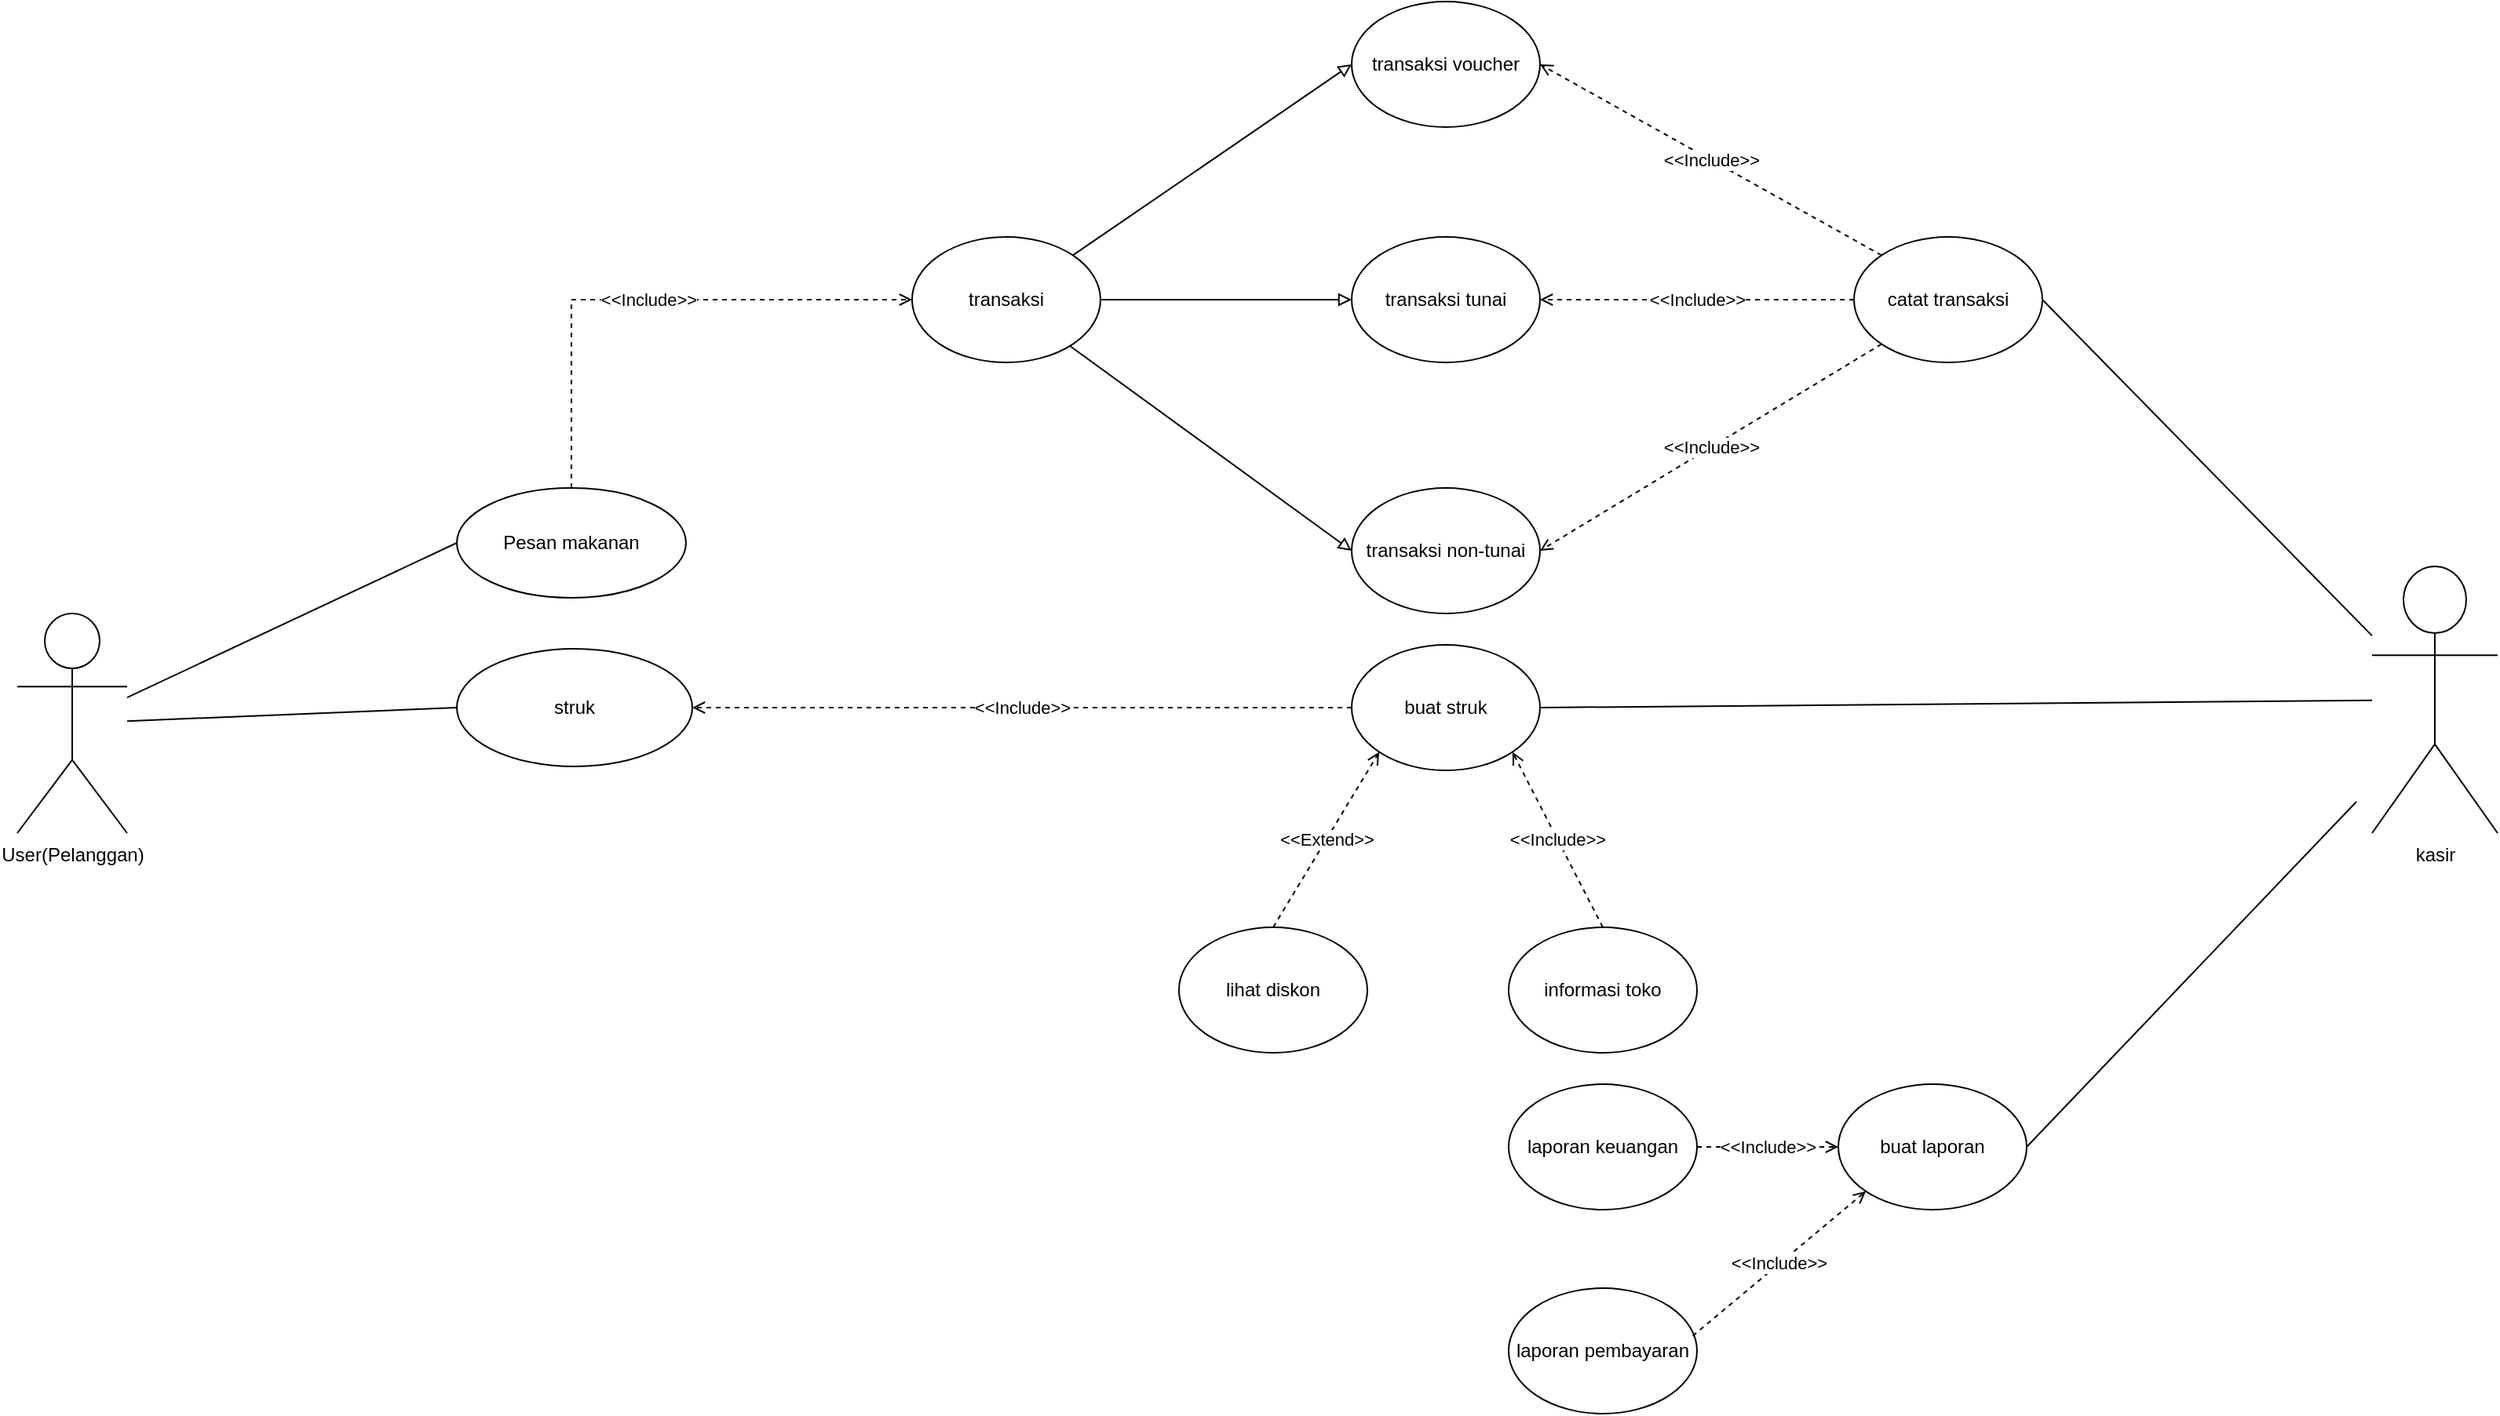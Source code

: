<mxfile version="20.2.7" type="github">
  <diagram id="EgG1DCCINBg9jOTqoU4k" name="Halaman-1">
    <mxGraphModel dx="1736" dy="2031" grid="1" gridSize="10" guides="1" tooltips="1" connect="1" arrows="1" fold="1" page="1" pageScale="1" pageWidth="827" pageHeight="1169" math="0" shadow="0">
      <root>
        <mxCell id="0" />
        <mxCell id="1" parent="0" />
        <mxCell id="0ksnwtKrrYkk5HXPj05j-1" value="User(Pelanggan)" style="shape=umlActor;verticalLabelPosition=bottom;verticalAlign=top;html=1;outlineConnect=0;" vertex="1" parent="1">
          <mxGeometry x="20" y="220" width="70" height="140" as="geometry" />
        </mxCell>
        <mxCell id="0ksnwtKrrYkk5HXPj05j-2" value="" style="endArrow=none;html=1;rounded=0;entryX=1;entryY=0.5;entryDx=0;entryDy=0;endFill=0;" edge="1" parent="1" source="0ksnwtKrrYkk5HXPj05j-1" target="0ksnwtKrrYkk5HXPj05j-4">
          <mxGeometry width="50" height="50" relative="1" as="geometry">
            <mxPoint x="-80" y="330" as="sourcePoint" />
            <mxPoint x="300" y="200" as="targetPoint" />
            <Array as="points" />
          </mxGeometry>
        </mxCell>
        <mxCell id="0ksnwtKrrYkk5HXPj05j-3" value="" style="endArrow=none;html=1;rounded=0;exitX=0;exitY=0.5;exitDx=0;exitDy=0;endFill=0;" edge="1" parent="1" source="0ksnwtKrrYkk5HXPj05j-23" target="0ksnwtKrrYkk5HXPj05j-1">
          <mxGeometry width="50" height="50" relative="1" as="geometry">
            <mxPoint x="320" y="370" as="sourcePoint" />
            <mxPoint x="-30" y="280" as="targetPoint" />
          </mxGeometry>
        </mxCell>
        <mxCell id="0ksnwtKrrYkk5HXPj05j-7" value="&amp;lt;&amp;lt;Include&amp;gt;&amp;gt;" style="edgeStyle=orthogonalEdgeStyle;rounded=0;orthogonalLoop=1;jettySize=auto;html=1;dashed=1;endArrow=open;endFill=0;entryX=0;entryY=0.5;entryDx=0;entryDy=0;exitX=0.5;exitY=1;exitDx=0;exitDy=0;" edge="1" parent="1" source="0ksnwtKrrYkk5HXPj05j-4" target="0ksnwtKrrYkk5HXPj05j-5">
          <mxGeometry relative="1" as="geometry" />
        </mxCell>
        <mxCell id="0ksnwtKrrYkk5HXPj05j-4" value="Pesan makanan" style="ellipse;whiteSpace=wrap;html=1;direction=west;" vertex="1" parent="1">
          <mxGeometry x="300" y="140" width="146" height="70" as="geometry" />
        </mxCell>
        <mxCell id="0ksnwtKrrYkk5HXPj05j-5" value="transaksi" style="ellipse;whiteSpace=wrap;html=1;" vertex="1" parent="1">
          <mxGeometry x="590" y="-20" width="120" height="80" as="geometry" />
        </mxCell>
        <mxCell id="0ksnwtKrrYkk5HXPj05j-9" value="transaksi voucher" style="ellipse;whiteSpace=wrap;html=1;" vertex="1" parent="1">
          <mxGeometry x="870" y="-170" width="120" height="80" as="geometry" />
        </mxCell>
        <mxCell id="0ksnwtKrrYkk5HXPj05j-10" value="" style="endArrow=block;html=1;rounded=0;exitX=1;exitY=0;exitDx=0;exitDy=0;entryX=0;entryY=0.5;entryDx=0;entryDy=0;endFill=0;strokeWidth=1;" edge="1" parent="1" source="0ksnwtKrrYkk5HXPj05j-5" target="0ksnwtKrrYkk5HXPj05j-9">
          <mxGeometry width="50" height="50" relative="1" as="geometry">
            <mxPoint x="460" y="120" as="sourcePoint" />
            <mxPoint x="510" y="70" as="targetPoint" />
          </mxGeometry>
        </mxCell>
        <mxCell id="0ksnwtKrrYkk5HXPj05j-11" value="transaksi tunai" style="ellipse;whiteSpace=wrap;html=1;" vertex="1" parent="1">
          <mxGeometry x="870" y="-20" width="120" height="80" as="geometry" />
        </mxCell>
        <mxCell id="0ksnwtKrrYkk5HXPj05j-12" value="" style="endArrow=block;html=1;rounded=0;exitX=1;exitY=0.5;exitDx=0;exitDy=0;entryX=0;entryY=0.5;entryDx=0;entryDy=0;endFill=0;" edge="1" parent="1" source="0ksnwtKrrYkk5HXPj05j-5" target="0ksnwtKrrYkk5HXPj05j-11">
          <mxGeometry width="50" height="50" relative="1" as="geometry">
            <mxPoint x="460" y="120" as="sourcePoint" />
            <mxPoint x="510" y="70" as="targetPoint" />
          </mxGeometry>
        </mxCell>
        <mxCell id="0ksnwtKrrYkk5HXPj05j-13" value="transaksi non-tunai" style="ellipse;whiteSpace=wrap;html=1;" vertex="1" parent="1">
          <mxGeometry x="870" y="140" width="120" height="80" as="geometry" />
        </mxCell>
        <mxCell id="0ksnwtKrrYkk5HXPj05j-14" value="" style="endArrow=block;html=1;rounded=0;entryX=0;entryY=0.5;entryDx=0;entryDy=0;endFill=0;" edge="1" parent="1" source="0ksnwtKrrYkk5HXPj05j-5" target="0ksnwtKrrYkk5HXPj05j-13">
          <mxGeometry width="50" height="50" relative="1" as="geometry">
            <mxPoint x="460" y="220" as="sourcePoint" />
            <mxPoint x="510" y="170" as="targetPoint" />
          </mxGeometry>
        </mxCell>
        <mxCell id="0ksnwtKrrYkk5HXPj05j-15" value="catat transaksi" style="ellipse;whiteSpace=wrap;html=1;" vertex="1" parent="1">
          <mxGeometry x="1190" y="-20" width="120" height="80" as="geometry" />
        </mxCell>
        <mxCell id="0ksnwtKrrYkk5HXPj05j-16" value="&amp;lt;&amp;lt;Include&amp;gt;&amp;gt;" style="endArrow=open;html=1;rounded=0;endFill=0;entryX=1;entryY=0.5;entryDx=0;entryDy=0;exitX=0;exitY=0;exitDx=0;exitDy=0;dashed=1;" edge="1" parent="1" source="0ksnwtKrrYkk5HXPj05j-15" target="0ksnwtKrrYkk5HXPj05j-9">
          <mxGeometry width="50" height="50" relative="1" as="geometry">
            <mxPoint x="1040" y="-50" as="sourcePoint" />
            <mxPoint x="680" y="220" as="targetPoint" />
          </mxGeometry>
        </mxCell>
        <mxCell id="0ksnwtKrrYkk5HXPj05j-17" value="&amp;lt;&amp;lt;Include&amp;gt;&amp;gt;" style="endArrow=open;html=1;rounded=0;entryX=1;entryY=0.5;entryDx=0;entryDy=0;endFill=0;dashed=1;" edge="1" parent="1" source="0ksnwtKrrYkk5HXPj05j-15" target="0ksnwtKrrYkk5HXPj05j-11">
          <mxGeometry width="50" height="50" relative="1" as="geometry">
            <mxPoint x="1050" y="20" as="sourcePoint" />
            <mxPoint x="680" y="220" as="targetPoint" />
            <Array as="points" />
          </mxGeometry>
        </mxCell>
        <mxCell id="0ksnwtKrrYkk5HXPj05j-18" value="&amp;lt;&amp;lt;Include&amp;gt;&amp;gt;" style="endArrow=open;html=1;rounded=0;entryX=1;entryY=0.5;entryDx=0;entryDy=0;endFill=0;exitX=0;exitY=1;exitDx=0;exitDy=0;dashed=1;" edge="1" parent="1" source="0ksnwtKrrYkk5HXPj05j-15" target="0ksnwtKrrYkk5HXPj05j-13">
          <mxGeometry width="50" height="50" relative="1" as="geometry">
            <mxPoint x="1180" y="140" as="sourcePoint" />
            <mxPoint x="1120" y="170" as="targetPoint" />
          </mxGeometry>
        </mxCell>
        <mxCell id="0ksnwtKrrYkk5HXPj05j-19" value="kasir" style="shape=umlActor;verticalLabelPosition=bottom;verticalAlign=top;html=1;outlineConnect=0;" vertex="1" parent="1">
          <mxGeometry x="1520" y="190" width="80" height="170" as="geometry" />
        </mxCell>
        <mxCell id="0ksnwtKrrYkk5HXPj05j-20" value="buat laporan" style="ellipse;whiteSpace=wrap;html=1;" vertex="1" parent="1">
          <mxGeometry x="1180" y="520" width="120" height="80" as="geometry" />
        </mxCell>
        <mxCell id="0ksnwtKrrYkk5HXPj05j-21" value="buat struk" style="ellipse;whiteSpace=wrap;html=1;" vertex="1" parent="1">
          <mxGeometry x="870" y="240" width="120" height="80" as="geometry" />
        </mxCell>
        <mxCell id="0ksnwtKrrYkk5HXPj05j-23" value="struk" style="ellipse;whiteSpace=wrap;html=1;" vertex="1" parent="1">
          <mxGeometry x="300" y="242.5" width="150" height="75" as="geometry" />
        </mxCell>
        <mxCell id="0ksnwtKrrYkk5HXPj05j-24" value="" style="endArrow=none;html=1;rounded=0;exitX=1;exitY=0.5;exitDx=0;exitDy=0;endFill=0;" edge="1" parent="1" source="0ksnwtKrrYkk5HXPj05j-15" target="0ksnwtKrrYkk5HXPj05j-19">
          <mxGeometry width="50" height="50" relative="1" as="geometry">
            <mxPoint x="1270" y="380" as="sourcePoint" />
            <mxPoint x="1320" y="330" as="targetPoint" />
          </mxGeometry>
        </mxCell>
        <mxCell id="0ksnwtKrrYkk5HXPj05j-25" value="" style="endArrow=none;html=1;rounded=0;entryX=1;entryY=0.5;entryDx=0;entryDy=0;endFill=0;" edge="1" parent="1" source="0ksnwtKrrYkk5HXPj05j-19" target="0ksnwtKrrYkk5HXPj05j-21">
          <mxGeometry width="50" height="50" relative="1" as="geometry">
            <mxPoint x="1270" y="380" as="sourcePoint" />
            <mxPoint x="1350" y="310" as="targetPoint" />
          </mxGeometry>
        </mxCell>
        <mxCell id="0ksnwtKrrYkk5HXPj05j-26" value="" style="endArrow=none;html=1;rounded=0;entryX=1;entryY=0.5;entryDx=0;entryDy=0;endFill=0;" edge="1" parent="1" target="0ksnwtKrrYkk5HXPj05j-20">
          <mxGeometry width="50" height="50" relative="1" as="geometry">
            <mxPoint x="1510" y="340" as="sourcePoint" />
            <mxPoint x="1320" y="330" as="targetPoint" />
          </mxGeometry>
        </mxCell>
        <mxCell id="0ksnwtKrrYkk5HXPj05j-28" value="&amp;lt;&amp;lt;Include&amp;gt;&amp;gt;" style="endArrow=open;html=1;rounded=0;exitX=0;exitY=0.5;exitDx=0;exitDy=0;entryX=1;entryY=0.5;entryDx=0;entryDy=0;endFill=0;dashed=1;" edge="1" parent="1" source="0ksnwtKrrYkk5HXPj05j-21" target="0ksnwtKrrYkk5HXPj05j-23">
          <mxGeometry width="50" height="50" relative="1" as="geometry">
            <mxPoint x="920" y="320" as="sourcePoint" />
            <mxPoint x="970" y="270" as="targetPoint" />
          </mxGeometry>
        </mxCell>
        <mxCell id="0ksnwtKrrYkk5HXPj05j-30" value="lihat diskon" style="ellipse;whiteSpace=wrap;html=1;" vertex="1" parent="1">
          <mxGeometry x="760" y="420" width="120" height="80" as="geometry" />
        </mxCell>
        <mxCell id="0ksnwtKrrYkk5HXPj05j-31" value="informasi toko" style="ellipse;whiteSpace=wrap;html=1;" vertex="1" parent="1">
          <mxGeometry x="970" y="420" width="120" height="80" as="geometry" />
        </mxCell>
        <mxCell id="0ksnwtKrrYkk5HXPj05j-32" value="&amp;lt;&amp;lt;Extend&amp;gt;&amp;gt;" style="endArrow=open;html=1;rounded=0;exitX=0.5;exitY=0;exitDx=0;exitDy=0;entryX=0;entryY=1;entryDx=0;entryDy=0;dashed=1;endFill=0;" edge="1" parent="1" source="0ksnwtKrrYkk5HXPj05j-30" target="0ksnwtKrrYkk5HXPj05j-21">
          <mxGeometry width="50" height="50" relative="1" as="geometry">
            <mxPoint x="920" y="320" as="sourcePoint" />
            <mxPoint x="900" y="330" as="targetPoint" />
          </mxGeometry>
        </mxCell>
        <mxCell id="0ksnwtKrrYkk5HXPj05j-33" value="&amp;lt;&amp;lt;Include&amp;gt;&amp;gt;" style="endArrow=open;html=1;rounded=0;exitX=0.5;exitY=0;exitDx=0;exitDy=0;entryX=1;entryY=1;entryDx=0;entryDy=0;dashed=1;endFill=0;" edge="1" parent="1" source="0ksnwtKrrYkk5HXPj05j-31" target="0ksnwtKrrYkk5HXPj05j-21">
          <mxGeometry width="50" height="50" relative="1" as="geometry">
            <mxPoint x="920" y="320" as="sourcePoint" />
            <mxPoint x="970" y="270" as="targetPoint" />
          </mxGeometry>
        </mxCell>
        <mxCell id="0ksnwtKrrYkk5HXPj05j-34" value="laporan pembayaran" style="ellipse;whiteSpace=wrap;html=1;" vertex="1" parent="1">
          <mxGeometry x="970" y="650" width="120" height="80" as="geometry" />
        </mxCell>
        <mxCell id="0ksnwtKrrYkk5HXPj05j-35" value="laporan keuangan" style="ellipse;whiteSpace=wrap;html=1;" vertex="1" parent="1">
          <mxGeometry x="970" y="520" width="120" height="80" as="geometry" />
        </mxCell>
        <mxCell id="0ksnwtKrrYkk5HXPj05j-36" value="&amp;lt;&amp;lt;Include&amp;gt;&amp;gt;" style="endArrow=open;html=1;rounded=0;exitX=1;exitY=0.5;exitDx=0;exitDy=0;endFill=0;entryX=0;entryY=0.5;entryDx=0;entryDy=0;dashed=1;" edge="1" parent="1" source="0ksnwtKrrYkk5HXPj05j-35" target="0ksnwtKrrYkk5HXPj05j-20">
          <mxGeometry width="50" height="50" relative="1" as="geometry">
            <mxPoint x="1080" y="660" as="sourcePoint" />
            <mxPoint x="1130" y="590" as="targetPoint" />
          </mxGeometry>
        </mxCell>
        <mxCell id="0ksnwtKrrYkk5HXPj05j-37" value="&amp;lt;&amp;lt;Include&amp;gt;&amp;gt;" style="endArrow=open;html=1;rounded=0;exitX=0.977;exitY=0.381;exitDx=0;exitDy=0;entryX=0;entryY=1;entryDx=0;entryDy=0;endFill=0;dashed=1;exitPerimeter=0;" edge="1" parent="1" source="0ksnwtKrrYkk5HXPj05j-34" target="0ksnwtKrrYkk5HXPj05j-20">
          <mxGeometry width="50" height="50" relative="1" as="geometry">
            <mxPoint x="1080" y="660" as="sourcePoint" />
            <mxPoint x="1130" y="610" as="targetPoint" />
          </mxGeometry>
        </mxCell>
      </root>
    </mxGraphModel>
  </diagram>
</mxfile>
